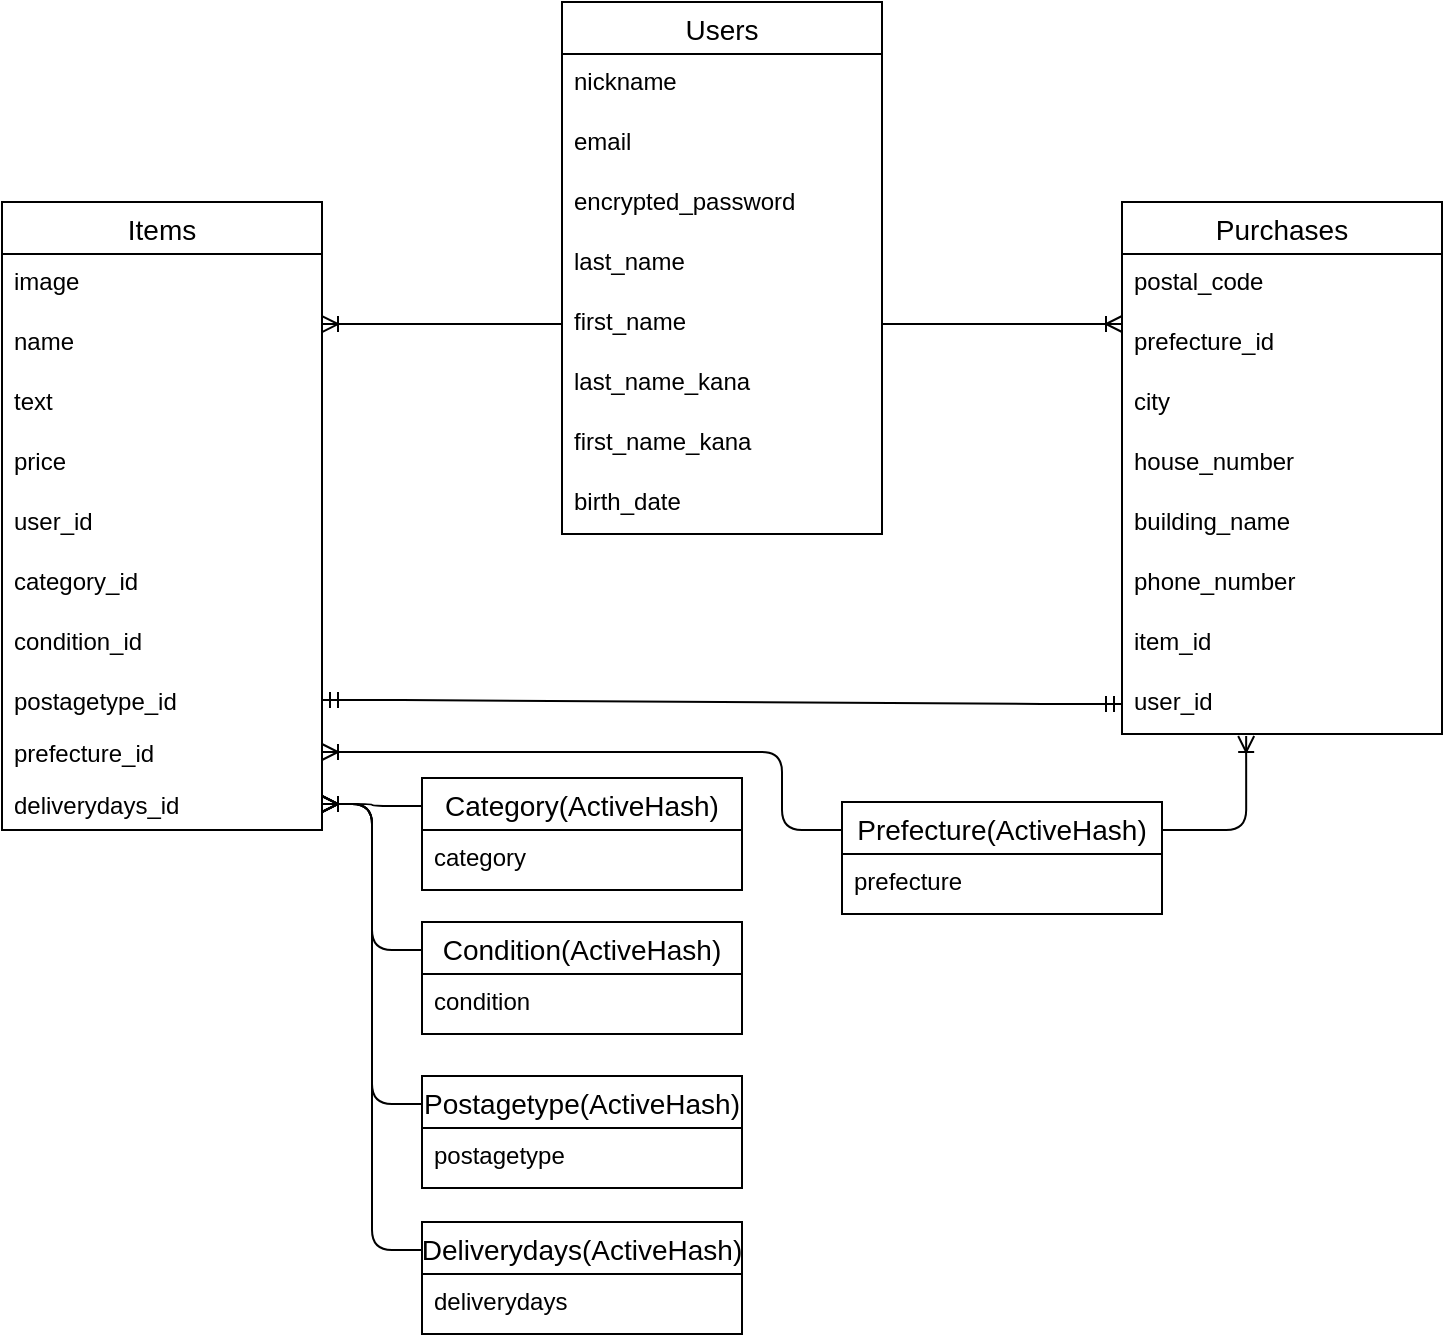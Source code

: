 <mxfile version="13.10.0" type="embed" pages="2">
    <diagram id="h_7Z9tHc75mWo53H3iwl" name="DB(ER)">
        <mxGraphModel dx="967" dy="581" grid="1" gridSize="10" guides="1" tooltips="1" connect="1" arrows="1" fold="1" page="1" pageScale="1" pageWidth="827" pageHeight="1169" math="0" shadow="0">
            <root>
                <mxCell id="0"/>
                <mxCell id="1" parent="0"/>
                <mxCell id="2" value="Users" style="swimlane;fontStyle=0;childLayout=stackLayout;horizontal=1;startSize=26;horizontalStack=0;resizeParent=1;resizeParentMax=0;resizeLast=0;collapsible=1;marginBottom=0;align=center;fontSize=14;" vertex="1" parent="1">
                    <mxGeometry x="360" y="20" width="160" height="266" as="geometry"/>
                </mxCell>
                <mxCell id="3" value="nickname" style="text;strokeColor=none;fillColor=none;spacingLeft=4;spacingRight=4;overflow=hidden;rotatable=0;points=[[0,0.5],[1,0.5]];portConstraint=eastwest;fontSize=12;" vertex="1" parent="2">
                    <mxGeometry y="26" width="160" height="30" as="geometry"/>
                </mxCell>
                <mxCell id="4" value="email" style="text;strokeColor=none;fillColor=none;spacingLeft=4;spacingRight=4;overflow=hidden;rotatable=0;points=[[0,0.5],[1,0.5]];portConstraint=eastwest;fontSize=12;" vertex="1" parent="2">
                    <mxGeometry y="56" width="160" height="30" as="geometry"/>
                </mxCell>
                <mxCell id="5" value="encrypted_password" style="text;strokeColor=none;fillColor=none;spacingLeft=4;spacingRight=4;overflow=hidden;rotatable=0;points=[[0,0.5],[1,0.5]];portConstraint=eastwest;fontSize=12;" vertex="1" parent="2">
                    <mxGeometry y="86" width="160" height="30" as="geometry"/>
                </mxCell>
                <mxCell id="6" value="last_name" style="text;strokeColor=none;fillColor=none;spacingLeft=4;spacingRight=4;overflow=hidden;rotatable=0;points=[[0,0.5],[1,0.5]];portConstraint=eastwest;fontSize=12;" vertex="1" parent="2">
                    <mxGeometry y="116" width="160" height="30" as="geometry"/>
                </mxCell>
                <mxCell id="7" value="first_name" style="text;strokeColor=none;fillColor=none;spacingLeft=4;spacingRight=4;overflow=hidden;rotatable=0;points=[[0,0.5],[1,0.5]];portConstraint=eastwest;fontSize=12;" vertex="1" parent="2">
                    <mxGeometry y="146" width="160" height="30" as="geometry"/>
                </mxCell>
                <mxCell id="8" value="last_name_kana" style="text;strokeColor=none;fillColor=none;spacingLeft=4;spacingRight=4;overflow=hidden;rotatable=0;points=[[0,0.5],[1,0.5]];portConstraint=eastwest;fontSize=12;" vertex="1" parent="2">
                    <mxGeometry y="176" width="160" height="30" as="geometry"/>
                </mxCell>
                <mxCell id="9" value="first_name_kana" style="text;strokeColor=none;fillColor=none;spacingLeft=4;spacingRight=4;overflow=hidden;rotatable=0;points=[[0,0.5],[1,0.5]];portConstraint=eastwest;fontSize=12;" vertex="1" parent="2">
                    <mxGeometry y="206" width="160" height="30" as="geometry"/>
                </mxCell>
                <mxCell id="10" value="birth_date" style="text;strokeColor=none;fillColor=none;spacingLeft=4;spacingRight=4;overflow=hidden;rotatable=0;points=[[0,0.5],[1,0.5]];portConstraint=eastwest;fontSize=12;" vertex="1" parent="2">
                    <mxGeometry y="236" width="160" height="30" as="geometry"/>
                </mxCell>
                <mxCell id="11" value="Items" style="swimlane;fontStyle=0;childLayout=stackLayout;horizontal=1;startSize=26;horizontalStack=0;resizeParent=1;resizeParentMax=0;resizeLast=0;collapsible=1;marginBottom=0;align=center;fontSize=14;" vertex="1" parent="1">
                    <mxGeometry x="80" y="120" width="160" height="314" as="geometry"/>
                </mxCell>
                <mxCell id="12" value="image" style="text;strokeColor=none;fillColor=none;spacingLeft=4;spacingRight=4;overflow=hidden;rotatable=0;points=[[0,0.5],[1,0.5]];portConstraint=eastwest;fontSize=12;" vertex="1" parent="11">
                    <mxGeometry y="26" width="160" height="30" as="geometry"/>
                </mxCell>
                <mxCell id="13" value="name" style="text;strokeColor=none;fillColor=none;spacingLeft=4;spacingRight=4;overflow=hidden;rotatable=0;points=[[0,0.5],[1,0.5]];portConstraint=eastwest;fontSize=12;" vertex="1" parent="11">
                    <mxGeometry y="56" width="160" height="30" as="geometry"/>
                </mxCell>
                <mxCell id="14" value="text" style="text;strokeColor=none;fillColor=none;spacingLeft=4;spacingRight=4;overflow=hidden;rotatable=0;points=[[0,0.5],[1,0.5]];portConstraint=eastwest;fontSize=12;" vertex="1" parent="11">
                    <mxGeometry y="86" width="160" height="30" as="geometry"/>
                </mxCell>
                <mxCell id="15" value="price" style="text;strokeColor=none;fillColor=none;spacingLeft=4;spacingRight=4;overflow=hidden;rotatable=0;points=[[0,0.5],[1,0.5]];portConstraint=eastwest;fontSize=12;" vertex="1" parent="11">
                    <mxGeometry y="116" width="160" height="30" as="geometry"/>
                </mxCell>
                <mxCell id="16" value="user_id" style="text;strokeColor=none;fillColor=none;spacingLeft=4;spacingRight=4;overflow=hidden;rotatable=0;points=[[0,0.5],[1,0.5]];portConstraint=eastwest;fontSize=12;" vertex="1" parent="11">
                    <mxGeometry y="146" width="160" height="30" as="geometry"/>
                </mxCell>
                <mxCell id="17" value="category_id" style="text;strokeColor=none;fillColor=none;spacingLeft=4;spacingRight=4;overflow=hidden;rotatable=0;points=[[0,0.5],[1,0.5]];portConstraint=eastwest;fontSize=12;" vertex="1" parent="11">
                    <mxGeometry y="176" width="160" height="30" as="geometry"/>
                </mxCell>
                <mxCell id="18" value="condition_id" style="text;strokeColor=none;fillColor=none;spacingLeft=4;spacingRight=4;overflow=hidden;rotatable=0;points=[[0,0.5],[1,0.5]];portConstraint=eastwest;fontSize=12;" vertex="1" parent="11">
                    <mxGeometry y="206" width="160" height="30" as="geometry"/>
                </mxCell>
                <mxCell id="19" value="postagetype_id" style="text;strokeColor=none;fillColor=none;align=left;verticalAlign=top;spacingLeft=4;spacingRight=4;overflow=hidden;rotatable=0;points=[[0,0.5],[1,0.5]];portConstraint=eastwest;" vertex="1" parent="11">
                    <mxGeometry y="236" width="160" height="26" as="geometry"/>
                </mxCell>
                <mxCell id="20" value="prefecture_id" style="text;strokeColor=none;fillColor=none;align=left;verticalAlign=top;spacingLeft=4;spacingRight=4;overflow=hidden;rotatable=0;points=[[0,0.5],[1,0.5]];portConstraint=eastwest;" vertex="1" parent="11">
                    <mxGeometry y="262" width="160" height="26" as="geometry"/>
                </mxCell>
                <mxCell id="21" value="deliverydays_id" style="text;strokeColor=none;fillColor=none;align=left;verticalAlign=top;spacingLeft=4;spacingRight=4;overflow=hidden;rotatable=0;points=[[0,0.5],[1,0.5]];portConstraint=eastwest;" vertex="1" parent="11">
                    <mxGeometry y="288" width="160" height="26" as="geometry"/>
                </mxCell>
                <mxCell id="22" value="Purchases" style="swimlane;fontStyle=0;childLayout=stackLayout;horizontal=1;startSize=26;horizontalStack=0;resizeParent=1;resizeParentMax=0;resizeLast=0;collapsible=1;marginBottom=0;align=center;fontSize=14;" vertex="1" parent="1">
                    <mxGeometry x="640" y="120" width="160" height="266" as="geometry"/>
                </mxCell>
                <mxCell id="23" value="postal_code" style="text;strokeColor=none;fillColor=none;spacingLeft=4;spacingRight=4;overflow=hidden;rotatable=0;points=[[0,0.5],[1,0.5]];portConstraint=eastwest;fontSize=12;" vertex="1" parent="22">
                    <mxGeometry y="26" width="160" height="30" as="geometry"/>
                </mxCell>
                <mxCell id="24" value="prefecture_id" style="text;strokeColor=none;fillColor=none;spacingLeft=4;spacingRight=4;overflow=hidden;rotatable=0;points=[[0,0.5],[1,0.5]];portConstraint=eastwest;fontSize=12;" vertex="1" parent="22">
                    <mxGeometry y="56" width="160" height="30" as="geometry"/>
                </mxCell>
                <mxCell id="25" value="city" style="text;strokeColor=none;fillColor=none;spacingLeft=4;spacingRight=4;overflow=hidden;rotatable=0;points=[[0,0.5],[1,0.5]];portConstraint=eastwest;fontSize=12;" vertex="1" parent="22">
                    <mxGeometry y="86" width="160" height="30" as="geometry"/>
                </mxCell>
                <mxCell id="26" value="house_number" style="text;strokeColor=none;fillColor=none;spacingLeft=4;spacingRight=4;overflow=hidden;rotatable=0;points=[[0,0.5],[1,0.5]];portConstraint=eastwest;fontSize=12;" vertex="1" parent="22">
                    <mxGeometry y="116" width="160" height="30" as="geometry"/>
                </mxCell>
                <mxCell id="27" value="building_name" style="text;strokeColor=none;fillColor=none;spacingLeft=4;spacingRight=4;overflow=hidden;rotatable=0;points=[[0,0.5],[1,0.5]];portConstraint=eastwest;fontSize=12;" vertex="1" parent="22">
                    <mxGeometry y="146" width="160" height="30" as="geometry"/>
                </mxCell>
                <mxCell id="28" value="phone_number" style="text;strokeColor=none;fillColor=none;spacingLeft=4;spacingRight=4;overflow=hidden;rotatable=0;points=[[0,0.5],[1,0.5]];portConstraint=eastwest;fontSize=12;" vertex="1" parent="22">
                    <mxGeometry y="176" width="160" height="30" as="geometry"/>
                </mxCell>
                <mxCell id="29" value="item_id" style="text;strokeColor=none;fillColor=none;spacingLeft=4;spacingRight=4;overflow=hidden;rotatable=0;points=[[0,0.5],[1,0.5]];portConstraint=eastwest;fontSize=12;" vertex="1" parent="22">
                    <mxGeometry y="206" width="160" height="30" as="geometry"/>
                </mxCell>
                <mxCell id="30" value="user_id" style="text;strokeColor=none;fillColor=none;spacingLeft=4;spacingRight=4;overflow=hidden;rotatable=0;points=[[0,0.5],[1,0.5]];portConstraint=eastwest;fontSize=12;" vertex="1" parent="22">
                    <mxGeometry y="236" width="160" height="30" as="geometry"/>
                </mxCell>
                <mxCell id="31" value="Category(ActiveHash)" style="swimlane;fontStyle=0;childLayout=stackLayout;horizontal=1;startSize=26;horizontalStack=0;resizeParent=1;resizeParentMax=0;resizeLast=0;collapsible=1;marginBottom=0;align=center;fontSize=14;" vertex="1" parent="1">
                    <mxGeometry x="290" y="408" width="160" height="56" as="geometry"/>
                </mxCell>
                <mxCell id="32" value="category" style="text;strokeColor=none;fillColor=none;spacingLeft=4;spacingRight=4;overflow=hidden;rotatable=0;points=[[0,0.5],[1,0.5]];portConstraint=eastwest;fontSize=12;" vertex="1" parent="31">
                    <mxGeometry y="26" width="160" height="30" as="geometry"/>
                </mxCell>
                <mxCell id="44" value="Condition(ActiveHash)" style="swimlane;fontStyle=0;childLayout=stackLayout;horizontal=1;startSize=26;horizontalStack=0;resizeParent=1;resizeParentMax=0;resizeLast=0;collapsible=1;marginBottom=0;align=center;fontSize=14;" vertex="1" parent="1">
                    <mxGeometry x="290" y="480" width="160" height="56" as="geometry"/>
                </mxCell>
                <mxCell id="45" value="condition" style="text;strokeColor=none;fillColor=none;spacingLeft=4;spacingRight=4;overflow=hidden;rotatable=0;points=[[0,0.5],[1,0.5]];portConstraint=eastwest;fontSize=12;" vertex="1" parent="44">
                    <mxGeometry y="26" width="160" height="30" as="geometry"/>
                </mxCell>
                <mxCell id="46" value="Postagetype(ActiveHash)" style="swimlane;fontStyle=0;childLayout=stackLayout;horizontal=1;startSize=26;horizontalStack=0;resizeParent=1;resizeParentMax=0;resizeLast=0;collapsible=1;marginBottom=0;align=center;fontSize=14;" vertex="1" parent="1">
                    <mxGeometry x="290" y="557" width="160" height="56" as="geometry"/>
                </mxCell>
                <mxCell id="47" value="postagetype" style="text;strokeColor=none;fillColor=none;spacingLeft=4;spacingRight=4;overflow=hidden;rotatable=0;points=[[0,0.5],[1,0.5]];portConstraint=eastwest;fontSize=12;" vertex="1" parent="46">
                    <mxGeometry y="26" width="160" height="30" as="geometry"/>
                </mxCell>
                <mxCell id="50" value="Deliverydays(ActiveHash)" style="swimlane;fontStyle=0;childLayout=stackLayout;horizontal=1;startSize=26;horizontalStack=0;resizeParent=1;resizeParentMax=0;resizeLast=0;collapsible=1;marginBottom=0;align=center;fontSize=14;" vertex="1" parent="1">
                    <mxGeometry x="290" y="630" width="160" height="56" as="geometry"/>
                </mxCell>
                <mxCell id="51" value="deliverydays" style="text;strokeColor=none;fillColor=none;spacingLeft=4;spacingRight=4;overflow=hidden;rotatable=0;points=[[0,0.5],[1,0.5]];portConstraint=eastwest;fontSize=12;" vertex="1" parent="50">
                    <mxGeometry y="26" width="160" height="30" as="geometry"/>
                </mxCell>
                <mxCell id="52" value="Prefecture(ActiveHash)" style="swimlane;fontStyle=0;childLayout=stackLayout;horizontal=1;startSize=26;horizontalStack=0;resizeParent=1;resizeParentMax=0;resizeLast=0;collapsible=1;marginBottom=0;align=center;fontSize=14;" vertex="1" parent="1">
                    <mxGeometry x="500" y="420" width="160" height="56" as="geometry"/>
                </mxCell>
                <mxCell id="53" value="prefecture" style="text;strokeColor=none;fillColor=none;spacingLeft=4;spacingRight=4;overflow=hidden;rotatable=0;points=[[0,0.5],[1,0.5]];portConstraint=eastwest;fontSize=12;" vertex="1" parent="52">
                    <mxGeometry y="26" width="160" height="30" as="geometry"/>
                </mxCell>
                <mxCell id="54" value="" style="edgeStyle=entityRelationEdgeStyle;fontSize=12;html=1;endArrow=ERoneToMany;exitX=0;exitY=0.5;exitDx=0;exitDy=0;entryX=1;entryY=0.167;entryDx=0;entryDy=0;entryPerimeter=0;" edge="1" parent="1" source="7" target="13">
                    <mxGeometry width="100" height="100" relative="1" as="geometry">
                        <mxPoint x="390" y="290" as="sourcePoint"/>
                        <mxPoint x="490" y="190" as="targetPoint"/>
                    </mxGeometry>
                </mxCell>
                <mxCell id="55" value="" style="edgeStyle=entityRelationEdgeStyle;fontSize=12;html=1;endArrow=ERmandOne;startArrow=ERmandOne;exitX=1;exitY=0.5;exitDx=0;exitDy=0;entryX=0;entryY=0.5;entryDx=0;entryDy=0;" edge="1" parent="1" source="19" target="30">
                    <mxGeometry width="100" height="100" relative="1" as="geometry">
                        <mxPoint x="250" y="360" as="sourcePoint"/>
                        <mxPoint x="630" y="359" as="targetPoint"/>
                    </mxGeometry>
                </mxCell>
                <mxCell id="56" value="" style="edgeStyle=entityRelationEdgeStyle;fontSize=12;html=1;endArrow=ERoneToMany;exitX=1;exitY=0.5;exitDx=0;exitDy=0;" edge="1" parent="1" source="7">
                    <mxGeometry width="100" height="100" relative="1" as="geometry">
                        <mxPoint x="550" y="270.5" as="sourcePoint"/>
                        <mxPoint x="640" y="181" as="targetPoint"/>
                    </mxGeometry>
                </mxCell>
                <mxCell id="qXcGWOzVp_DKeDeORS-9-73" value="" style="edgeStyle=orthogonalEdgeStyle;fontSize=12;html=1;endArrow=ERoneToMany;entryX=1;entryY=0.5;entryDx=0;entryDy=0;exitX=0;exitY=0.25;exitDx=0;exitDy=0;" edge="1" parent="1" source="31" target="21">
                    <mxGeometry width="100" height="100" relative="1" as="geometry">
                        <mxPoint x="180" y="610" as="sourcePoint"/>
                        <mxPoint x="280" y="510" as="targetPoint"/>
                    </mxGeometry>
                </mxCell>
                <mxCell id="qXcGWOzVp_DKeDeORS-9-74" value="" style="edgeStyle=orthogonalEdgeStyle;fontSize=12;html=1;endArrow=ERoneToMany;entryX=1;entryY=0.5;entryDx=0;entryDy=0;exitX=0;exitY=0.25;exitDx=0;exitDy=0;" edge="1" parent="1" source="44" target="21">
                    <mxGeometry width="100" height="100" relative="1" as="geometry">
                        <mxPoint x="300.96" y="439" as="sourcePoint"/>
                        <mxPoint x="250" y="431" as="targetPoint"/>
                    </mxGeometry>
                </mxCell>
                <mxCell id="qXcGWOzVp_DKeDeORS-9-75" value="" style="edgeStyle=orthogonalEdgeStyle;fontSize=12;html=1;endArrow=ERoneToMany;exitX=0;exitY=0.25;exitDx=0;exitDy=0;entryX=1;entryY=0.5;entryDx=0;entryDy=0;" edge="1" parent="1" source="46" target="21">
                    <mxGeometry width="100" height="100" relative="1" as="geometry">
                        <mxPoint x="300" y="504" as="sourcePoint"/>
                        <mxPoint x="250" y="431" as="targetPoint"/>
                    </mxGeometry>
                </mxCell>
                <mxCell id="qXcGWOzVp_DKeDeORS-9-76" value="" style="edgeStyle=orthogonalEdgeStyle;fontSize=12;html=1;endArrow=ERoneToMany;entryX=1;entryY=0.5;entryDx=0;entryDy=0;exitX=0;exitY=0.25;exitDx=0;exitDy=0;" edge="1" parent="1" source="50" target="21">
                    <mxGeometry width="100" height="100" relative="1" as="geometry">
                        <mxPoint x="310" y="514" as="sourcePoint"/>
                        <mxPoint x="260" y="441" as="targetPoint"/>
                    </mxGeometry>
                </mxCell>
                <mxCell id="qXcGWOzVp_DKeDeORS-9-77" value="" style="edgeStyle=orthogonalEdgeStyle;fontSize=12;html=1;endArrow=ERoneToMany;entryX=1;entryY=0.5;entryDx=0;entryDy=0;exitX=0;exitY=0.25;exitDx=0;exitDy=0;" edge="1" parent="1" source="52" target="20">
                    <mxGeometry width="100" height="100" relative="1" as="geometry">
                        <mxPoint x="660" y="573" as="sourcePoint"/>
                        <mxPoint x="610" y="500" as="targetPoint"/>
                        <Array as="points">
                            <mxPoint x="470" y="434"/>
                            <mxPoint x="470" y="395"/>
                        </Array>
                    </mxGeometry>
                </mxCell>
                <mxCell id="qXcGWOzVp_DKeDeORS-9-78" value="" style="edgeStyle=orthogonalEdgeStyle;fontSize=12;html=1;endArrow=ERoneToMany;exitX=1;exitY=0.25;exitDx=0;exitDy=0;entryX=0.388;entryY=1.033;entryDx=0;entryDy=0;entryPerimeter=0;" edge="1" parent="1" source="52" target="30">
                    <mxGeometry width="100" height="100" relative="1" as="geometry">
                        <mxPoint x="850" y="527.5" as="sourcePoint"/>
                        <mxPoint x="730" y="390" as="targetPoint"/>
                        <Array as="points">
                            <mxPoint x="702" y="434"/>
                        </Array>
                    </mxGeometry>
                </mxCell>
            </root>
        </mxGraphModel>
    </diagram>
    <diagram id="JMoagVK2gwD8eCH36i3x" name="Page-2">
        <mxGraphModel dx="967" dy="581" grid="1" gridSize="10" guides="1" tooltips="1" connect="1" arrows="1" fold="1" page="1" pageScale="1" pageWidth="827" pageHeight="1169" math="0" shadow="0">
            <root>
                <mxCell id="WxFrqRuBf6cVqXZFBsWf-0"/>
                <mxCell id="WxFrqRuBf6cVqXZFBsWf-1" parent="WxFrqRuBf6cVqXZFBsWf-0"/>
                <mxCell id="5WW3Bv2w-GckteeR-rtG-0" value="ユーザ管理機能" style="text;html=1;strokeColor=none;fillColor=none;align=center;verticalAlign=middle;whiteSpace=wrap;rounded=0;" vertex="1" parent="WxFrqRuBf6cVqXZFBsWf-1">
                    <mxGeometry x="40" y="20" width="110" height="20" as="geometry"/>
                </mxCell>
                <mxCell id="5WW3Bv2w-GckteeR-rtG-1" value="" style="shape=table;html=1;whiteSpace=wrap;startSize=0;container=1;collapsible=0;childLayout=tableLayout;" vertex="1" parent="WxFrqRuBf6cVqXZFBsWf-1">
                    <mxGeometry x="40" y="40" width="480" height="360" as="geometry"/>
                </mxCell>
                <mxCell id="5WW3Bv2w-GckteeR-rtG-2" value="" style="shape=partialRectangle;html=1;whiteSpace=wrap;collapsible=0;dropTarget=0;pointerEvents=0;fillColor=black;top=0;left=0;bottom=0;right=0;points=[[0,0.5],[1,0.5]];portConstraint=eastwest;" vertex="1" parent="5WW3Bv2w-GckteeR-rtG-1">
                    <mxGeometry width="480" height="40" as="geometry"/>
                </mxCell>
                <mxCell id="5WW3Bv2w-GckteeR-rtG-3" value="属性" style="shape=partialRectangle;html=1;whiteSpace=wrap;connectable=0;overflow=hidden;fillColor=none;top=0;left=0;bottom=0;right=0;" vertex="1" parent="5WW3Bv2w-GckteeR-rtG-2">
                    <mxGeometry width="160" height="40" as="geometry"/>
                </mxCell>
                <mxCell id="5WW3Bv2w-GckteeR-rtG-4" value="テーブル定義" style="shape=partialRectangle;html=1;whiteSpace=wrap;connectable=0;overflow=hidden;fillColor=none;top=0;left=0;bottom=0;right=0;" vertex="1" parent="5WW3Bv2w-GckteeR-rtG-2">
                    <mxGeometry x="160" width="160" height="40" as="geometry"/>
                </mxCell>
                <mxCell id="5WW3Bv2w-GckteeR-rtG-5" value="条件" style="shape=partialRectangle;html=1;whiteSpace=wrap;connectable=0;overflow=hidden;fillColor=none;top=0;left=0;bottom=0;right=0;" vertex="1" parent="5WW3Bv2w-GckteeR-rtG-2">
                    <mxGeometry x="320" width="160" height="40" as="geometry"/>
                </mxCell>
                <mxCell id="5WW3Bv2w-GckteeR-rtG-6" value="" style="shape=partialRectangle;html=1;whiteSpace=wrap;collapsible=0;dropTarget=0;pointerEvents=0;fillColor=none;top=0;left=0;bottom=0;right=0;points=[[0,0.5],[1,0.5]];portConstraint=eastwest;" vertex="1" parent="5WW3Bv2w-GckteeR-rtG-1">
                    <mxGeometry y="40" width="480" height="40" as="geometry"/>
                </mxCell>
                <mxCell id="5WW3Bv2w-GckteeR-rtG-7" value="ニックネーム" style="shape=partialRectangle;html=1;whiteSpace=wrap;connectable=0;overflow=hidden;fillColor=none;top=0;left=0;bottom=0;right=0;" vertex="1" parent="5WW3Bv2w-GckteeR-rtG-6">
                    <mxGeometry width="160" height="40" as="geometry"/>
                </mxCell>
                <mxCell id="5WW3Bv2w-GckteeR-rtG-8" value="string型、nickname" style="shape=partialRectangle;html=1;whiteSpace=wrap;connectable=0;overflow=hidden;fillColor=none;top=0;left=0;bottom=0;right=0;" vertex="1" parent="5WW3Bv2w-GckteeR-rtG-6">
                    <mxGeometry x="160" width="160" height="40" as="geometry"/>
                </mxCell>
                <mxCell id="5WW3Bv2w-GckteeR-rtG-9" value="必須" style="shape=partialRectangle;html=1;whiteSpace=wrap;connectable=0;overflow=hidden;fillColor=none;top=0;left=0;bottom=0;right=0;" vertex="1" parent="5WW3Bv2w-GckteeR-rtG-6">
                    <mxGeometry x="320" width="160" height="40" as="geometry"/>
                </mxCell>
                <mxCell id="5WW3Bv2w-GckteeR-rtG-10" value="" style="shape=partialRectangle;html=1;whiteSpace=wrap;collapsible=0;dropTarget=0;pointerEvents=0;fillColor=none;top=0;left=0;bottom=0;right=0;points=[[0,0.5],[1,0.5]];portConstraint=eastwest;" vertex="1" parent="5WW3Bv2w-GckteeR-rtG-1">
                    <mxGeometry y="80" width="480" height="40" as="geometry"/>
                </mxCell>
                <mxCell id="5WW3Bv2w-GckteeR-rtG-11" value="メールアドレス" style="shape=partialRectangle;html=1;whiteSpace=wrap;connectable=0;overflow=hidden;fillColor=none;top=0;left=0;bottom=0;right=0;" vertex="1" parent="5WW3Bv2w-GckteeR-rtG-10">
                    <mxGeometry width="160" height="40" as="geometry"/>
                </mxCell>
                <mxCell id="5WW3Bv2w-GckteeR-rtG-12" value="string型、email" style="shape=partialRectangle;html=1;whiteSpace=wrap;connectable=0;overflow=hidden;fillColor=none;top=0;left=0;bottom=0;right=0;" vertex="1" parent="5WW3Bv2w-GckteeR-rtG-10">
                    <mxGeometry x="160" width="160" height="40" as="geometry"/>
                </mxCell>
                <mxCell id="5WW3Bv2w-GckteeR-rtG-13" value="必須／一意性／＠含む" style="shape=partialRectangle;html=1;whiteSpace=wrap;connectable=0;overflow=hidden;fillColor=none;top=0;left=0;bottom=0;right=0;" vertex="1" parent="5WW3Bv2w-GckteeR-rtG-10">
                    <mxGeometry x="320" width="160" height="40" as="geometry"/>
                </mxCell>
                <mxCell id="5WW3Bv2w-GckteeR-rtG-14" value="" style="shape=partialRectangle;html=1;whiteSpace=wrap;collapsible=0;dropTarget=0;pointerEvents=0;fillColor=none;top=0;left=0;bottom=0;right=0;points=[[0,0.5],[1,0.5]];portConstraint=eastwest;" vertex="1" parent="5WW3Bv2w-GckteeR-rtG-1">
                    <mxGeometry y="120" width="480" height="40" as="geometry"/>
                </mxCell>
                <mxCell id="5WW3Bv2w-GckteeR-rtG-15" value="パスワード" style="shape=partialRectangle;html=1;whiteSpace=wrap;connectable=0;overflow=hidden;fillColor=none;top=0;left=0;bottom=0;right=0;" vertex="1" parent="5WW3Bv2w-GckteeR-rtG-14">
                    <mxGeometry width="160" height="40" as="geometry"/>
                </mxCell>
                <mxCell id="5WW3Bv2w-GckteeR-rtG-16" value="string型、password" style="shape=partialRectangle;html=1;whiteSpace=wrap;connectable=0;overflow=hidden;fillColor=none;top=0;left=0;bottom=0;right=0;" vertex="1" parent="5WW3Bv2w-GckteeR-rtG-14">
                    <mxGeometry x="160" width="160" height="40" as="geometry"/>
                </mxCell>
                <mxCell id="5WW3Bv2w-GckteeR-rtG-17" value="必須、6文字以上、半角英数字混合" style="shape=partialRectangle;html=1;whiteSpace=wrap;connectable=0;overflow=hidden;fillColor=none;top=0;left=0;bottom=0;right=0;" vertex="1" parent="5WW3Bv2w-GckteeR-rtG-14">
                    <mxGeometry x="320" width="160" height="40" as="geometry"/>
                </mxCell>
                <mxCell id="5WW3Bv2w-GckteeR-rtG-18" value="" style="shape=partialRectangle;html=1;whiteSpace=wrap;collapsible=0;dropTarget=0;pointerEvents=0;fillColor=none;top=0;left=0;bottom=0;right=0;points=[[0,0.5],[1,0.5]];portConstraint=eastwest;" vertex="1" parent="5WW3Bv2w-GckteeR-rtG-1">
                    <mxGeometry y="160" width="480" height="40" as="geometry"/>
                </mxCell>
                <mxCell id="5WW3Bv2w-GckteeR-rtG-19" value="名前（姓）" style="shape=partialRectangle;html=1;whiteSpace=wrap;connectable=0;overflow=hidden;fillColor=none;top=0;left=0;bottom=0;right=0;" vertex="1" parent="5WW3Bv2w-GckteeR-rtG-18">
                    <mxGeometry width="160" height="40" as="geometry"/>
                </mxCell>
                <mxCell id="5WW3Bv2w-GckteeR-rtG-20" value="string型、last_name" style="shape=partialRectangle;html=1;whiteSpace=wrap;connectable=0;overflow=hidden;fillColor=none;top=0;left=0;bottom=0;right=0;" vertex="1" parent="5WW3Bv2w-GckteeR-rtG-18">
                    <mxGeometry x="160" width="160" height="40" as="geometry"/>
                </mxCell>
                <mxCell id="5WW3Bv2w-GckteeR-rtG-21" value="必須／全角（漢字・ひらがな・カタカナ）" style="shape=partialRectangle;html=1;whiteSpace=wrap;connectable=0;overflow=hidden;fillColor=none;top=0;left=0;bottom=0;right=0;" vertex="1" parent="5WW3Bv2w-GckteeR-rtG-18">
                    <mxGeometry x="320" width="160" height="40" as="geometry"/>
                </mxCell>
                <mxCell id="5WW3Bv2w-GckteeR-rtG-22" value="" style="shape=partialRectangle;html=1;whiteSpace=wrap;collapsible=0;dropTarget=0;pointerEvents=0;fillColor=none;top=0;left=0;bottom=0;right=0;points=[[0,0.5],[1,0.5]];portConstraint=eastwest;" vertex="1" parent="5WW3Bv2w-GckteeR-rtG-1">
                    <mxGeometry y="200" width="480" height="40" as="geometry"/>
                </mxCell>
                <mxCell id="5WW3Bv2w-GckteeR-rtG-23" value="名前（名）" style="shape=partialRectangle;html=1;whiteSpace=wrap;connectable=0;overflow=hidden;fillColor=none;top=0;left=0;bottom=0;right=0;" vertex="1" parent="5WW3Bv2w-GckteeR-rtG-22">
                    <mxGeometry width="160" height="40" as="geometry"/>
                </mxCell>
                <mxCell id="5WW3Bv2w-GckteeR-rtG-24" value="string型、first_name" style="shape=partialRectangle;html=1;whiteSpace=wrap;connectable=0;overflow=hidden;fillColor=none;top=0;left=0;bottom=0;right=0;" vertex="1" parent="5WW3Bv2w-GckteeR-rtG-22">
                    <mxGeometry x="160" width="160" height="40" as="geometry"/>
                </mxCell>
                <mxCell id="5WW3Bv2w-GckteeR-rtG-25" value="必須／全角（漢字・ひらがな・カタカナ）" style="shape=partialRectangle;html=1;whiteSpace=wrap;connectable=0;overflow=hidden;fillColor=none;top=0;left=0;bottom=0;right=0;" vertex="1" parent="5WW3Bv2w-GckteeR-rtG-22">
                    <mxGeometry x="320" width="160" height="40" as="geometry"/>
                </mxCell>
                <mxCell id="5WW3Bv2w-GckteeR-rtG-26" value="" style="shape=partialRectangle;html=1;whiteSpace=wrap;collapsible=0;dropTarget=0;pointerEvents=0;fillColor=none;top=0;left=0;bottom=0;right=0;points=[[0,0.5],[1,0.5]];portConstraint=eastwest;" vertex="1" parent="5WW3Bv2w-GckteeR-rtG-1">
                    <mxGeometry y="240" width="480" height="40" as="geometry"/>
                </mxCell>
                <mxCell id="5WW3Bv2w-GckteeR-rtG-27" value="名前（姓／カナ）" style="shape=partialRectangle;html=1;whiteSpace=wrap;connectable=0;overflow=hidden;fillColor=none;top=0;left=0;bottom=0;right=0;" vertex="1" parent="5WW3Bv2w-GckteeR-rtG-26">
                    <mxGeometry width="160" height="40" as="geometry"/>
                </mxCell>
                <mxCell id="5WW3Bv2w-GckteeR-rtG-28" value="string型、last_name_kana" style="shape=partialRectangle;html=1;whiteSpace=wrap;connectable=0;overflow=hidden;fillColor=none;top=0;left=0;bottom=0;right=0;" vertex="1" parent="5WW3Bv2w-GckteeR-rtG-26">
                    <mxGeometry x="160" width="160" height="40" as="geometry"/>
                </mxCell>
                <mxCell id="5WW3Bv2w-GckteeR-rtG-29" value="必須／全角（カタカナ）" style="shape=partialRectangle;html=1;whiteSpace=wrap;connectable=0;overflow=hidden;fillColor=none;top=0;left=0;bottom=0;right=0;" vertex="1" parent="5WW3Bv2w-GckteeR-rtG-26">
                    <mxGeometry x="320" width="160" height="40" as="geometry"/>
                </mxCell>
                <mxCell id="5WW3Bv2w-GckteeR-rtG-30" value="" style="shape=partialRectangle;html=1;whiteSpace=wrap;collapsible=0;dropTarget=0;pointerEvents=0;fillColor=none;top=0;left=0;bottom=0;right=0;points=[[0,0.5],[1,0.5]];portConstraint=eastwest;" vertex="1" parent="5WW3Bv2w-GckteeR-rtG-1">
                    <mxGeometry y="280" width="480" height="40" as="geometry"/>
                </mxCell>
                <mxCell id="5WW3Bv2w-GckteeR-rtG-31" value="名前（名／カナ）" style="shape=partialRectangle;html=1;whiteSpace=wrap;connectable=0;overflow=hidden;fillColor=none;top=0;left=0;bottom=0;right=0;" vertex="1" parent="5WW3Bv2w-GckteeR-rtG-30">
                    <mxGeometry width="160" height="40" as="geometry"/>
                </mxCell>
                <mxCell id="5WW3Bv2w-GckteeR-rtG-32" value="string型、first_name_kana" style="shape=partialRectangle;html=1;whiteSpace=wrap;connectable=0;overflow=hidden;fillColor=none;top=0;left=0;bottom=0;right=0;" vertex="1" parent="5WW3Bv2w-GckteeR-rtG-30">
                    <mxGeometry x="160" width="160" height="40" as="geometry"/>
                </mxCell>
                <mxCell id="5WW3Bv2w-GckteeR-rtG-33" value="必須／全角（カタカナ）" style="shape=partialRectangle;html=1;whiteSpace=wrap;connectable=0;overflow=hidden;fillColor=none;top=0;left=0;bottom=0;right=0;" vertex="1" parent="5WW3Bv2w-GckteeR-rtG-30">
                    <mxGeometry x="320" width="160" height="40" as="geometry"/>
                </mxCell>
                <mxCell id="5WW3Bv2w-GckteeR-rtG-34" value="" style="shape=partialRectangle;html=1;whiteSpace=wrap;collapsible=0;dropTarget=0;pointerEvents=0;fillColor=none;top=0;left=0;bottom=0;right=0;points=[[0,0.5],[1,0.5]];portConstraint=eastwest;" vertex="1" parent="5WW3Bv2w-GckteeR-rtG-1">
                    <mxGeometry y="320" width="480" height="40" as="geometry"/>
                </mxCell>
                <mxCell id="5WW3Bv2w-GckteeR-rtG-35" value="生年月日" style="shape=partialRectangle;html=1;whiteSpace=wrap;connectable=0;overflow=hidden;fillColor=none;top=0;left=0;bottom=0;right=0;" vertex="1" parent="5WW3Bv2w-GckteeR-rtG-34">
                    <mxGeometry width="160" height="40" as="geometry"/>
                </mxCell>
                <mxCell id="5WW3Bv2w-GckteeR-rtG-36" value="data型、birth_date" style="shape=partialRectangle;html=1;whiteSpace=wrap;connectable=0;overflow=hidden;fillColor=none;top=0;left=0;bottom=0;right=0;" vertex="1" parent="5WW3Bv2w-GckteeR-rtG-34">
                    <mxGeometry x="160" width="160" height="40" as="geometry"/>
                </mxCell>
                <mxCell id="5WW3Bv2w-GckteeR-rtG-37" value="必須" style="shape=partialRectangle;html=1;whiteSpace=wrap;connectable=0;overflow=hidden;fillColor=none;top=0;left=0;bottom=0;right=0;" vertex="1" parent="5WW3Bv2w-GckteeR-rtG-34">
                    <mxGeometry x="320" width="160" height="40" as="geometry"/>
                </mxCell>
                <mxCell id="5WW3Bv2w-GckteeR-rtG-38" value="商品出品機能" style="text;html=1;strokeColor=none;fillColor=none;align=center;verticalAlign=middle;whiteSpace=wrap;rounded=0;" vertex="1" parent="WxFrqRuBf6cVqXZFBsWf-1">
                    <mxGeometry x="40" y="420" width="110" height="20" as="geometry"/>
                </mxCell>
                <mxCell id="5WW3Bv2w-GckteeR-rtG-39" value="" style="shape=table;html=1;whiteSpace=wrap;startSize=0;container=1;collapsible=0;childLayout=tableLayout;" vertex="1" parent="WxFrqRuBf6cVqXZFBsWf-1">
                    <mxGeometry x="40" y="440" width="480" height="400" as="geometry"/>
                </mxCell>
                <mxCell id="5WW3Bv2w-GckteeR-rtG-40" value="" style="shape=partialRectangle;html=1;whiteSpace=wrap;collapsible=0;dropTarget=0;pointerEvents=0;fillColor=black;top=0;left=0;bottom=0;right=0;points=[[0,0.5],[1,0.5]];portConstraint=eastwest;" vertex="1" parent="5WW3Bv2w-GckteeR-rtG-39">
                    <mxGeometry width="480" height="40" as="geometry"/>
                </mxCell>
                <mxCell id="5WW3Bv2w-GckteeR-rtG-41" value="属性" style="shape=partialRectangle;html=1;whiteSpace=wrap;connectable=0;overflow=hidden;fillColor=none;top=0;left=0;bottom=0;right=0;" vertex="1" parent="5WW3Bv2w-GckteeR-rtG-40">
                    <mxGeometry width="160" height="40" as="geometry"/>
                </mxCell>
                <mxCell id="5WW3Bv2w-GckteeR-rtG-42" value="テーブル定義" style="shape=partialRectangle;html=1;whiteSpace=wrap;connectable=0;overflow=hidden;fillColor=none;top=0;left=0;bottom=0;right=0;" vertex="1" parent="5WW3Bv2w-GckteeR-rtG-40">
                    <mxGeometry x="160" width="160" height="40" as="geometry"/>
                </mxCell>
                <mxCell id="5WW3Bv2w-GckteeR-rtG-43" value="条件" style="shape=partialRectangle;html=1;whiteSpace=wrap;connectable=0;overflow=hidden;fillColor=none;top=0;left=0;bottom=0;right=0;" vertex="1" parent="5WW3Bv2w-GckteeR-rtG-40">
                    <mxGeometry x="320" width="160" height="40" as="geometry"/>
                </mxCell>
                <mxCell id="5WW3Bv2w-GckteeR-rtG-44" value="" style="shape=partialRectangle;html=1;whiteSpace=wrap;collapsible=0;dropTarget=0;pointerEvents=0;fillColor=none;top=0;left=0;bottom=0;right=0;points=[[0,0.5],[1,0.5]];portConstraint=eastwest;" vertex="1" parent="5WW3Bv2w-GckteeR-rtG-39">
                    <mxGeometry y="40" width="480" height="40" as="geometry"/>
                </mxCell>
                <mxCell id="5WW3Bv2w-GckteeR-rtG-45" value="画像" style="shape=partialRectangle;html=1;whiteSpace=wrap;connectable=0;overflow=hidden;fillColor=none;top=0;left=0;bottom=0;right=0;" vertex="1" parent="5WW3Bv2w-GckteeR-rtG-44">
                    <mxGeometry width="160" height="40" as="geometry"/>
                </mxCell>
                <mxCell id="5WW3Bv2w-GckteeR-rtG-46" value="ー" style="shape=partialRectangle;html=1;whiteSpace=wrap;connectable=0;overflow=hidden;fillColor=none;top=0;left=0;bottom=0;right=0;" vertex="1" parent="5WW3Bv2w-GckteeR-rtG-44">
                    <mxGeometry x="160" width="160" height="40" as="geometry"/>
                </mxCell>
                <mxCell id="5WW3Bv2w-GckteeR-rtG-47" value="必須" style="shape=partialRectangle;html=1;whiteSpace=wrap;connectable=0;overflow=hidden;fillColor=none;top=0;left=0;bottom=0;right=0;" vertex="1" parent="5WW3Bv2w-GckteeR-rtG-44">
                    <mxGeometry x="320" width="160" height="40" as="geometry"/>
                </mxCell>
                <mxCell id="5WW3Bv2w-GckteeR-rtG-48" value="" style="shape=partialRectangle;html=1;whiteSpace=wrap;collapsible=0;dropTarget=0;pointerEvents=0;fillColor=none;top=0;left=0;bottom=0;right=0;points=[[0,0.5],[1,0.5]];portConstraint=eastwest;" vertex="1" parent="5WW3Bv2w-GckteeR-rtG-39">
                    <mxGeometry y="80" width="480" height="40" as="geometry"/>
                </mxCell>
                <mxCell id="5WW3Bv2w-GckteeR-rtG-49" value="商品名" style="shape=partialRectangle;html=1;whiteSpace=wrap;connectable=0;overflow=hidden;fillColor=none;top=0;left=0;bottom=0;right=0;" vertex="1" parent="5WW3Bv2w-GckteeR-rtG-48">
                    <mxGeometry width="160" height="40" as="geometry"/>
                </mxCell>
                <mxCell id="5WW3Bv2w-GckteeR-rtG-50" value="strings型、name" style="shape=partialRectangle;html=1;whiteSpace=wrap;connectable=0;overflow=hidden;fillColor=none;top=0;left=0;bottom=0;right=0;" vertex="1" parent="5WW3Bv2w-GckteeR-rtG-48">
                    <mxGeometry x="160" width="160" height="40" as="geometry"/>
                </mxCell>
                <mxCell id="5WW3Bv2w-GckteeR-rtG-51" value="必須" style="shape=partialRectangle;html=1;whiteSpace=wrap;connectable=0;overflow=hidden;fillColor=none;top=0;left=0;bottom=0;right=0;" vertex="1" parent="5WW3Bv2w-GckteeR-rtG-48">
                    <mxGeometry x="320" width="160" height="40" as="geometry"/>
                </mxCell>
                <mxCell id="5WW3Bv2w-GckteeR-rtG-52" value="" style="shape=partialRectangle;html=1;whiteSpace=wrap;collapsible=0;dropTarget=0;pointerEvents=0;fillColor=none;top=0;left=0;bottom=0;right=0;points=[[0,0.5],[1,0.5]];portConstraint=eastwest;" vertex="1" parent="5WW3Bv2w-GckteeR-rtG-39">
                    <mxGeometry y="120" width="480" height="40" as="geometry"/>
                </mxCell>
                <mxCell id="5WW3Bv2w-GckteeR-rtG-53" value="商品の説明" style="shape=partialRectangle;html=1;whiteSpace=wrap;connectable=0;overflow=hidden;fillColor=none;top=0;left=0;bottom=0;right=0;" vertex="1" parent="5WW3Bv2w-GckteeR-rtG-52">
                    <mxGeometry width="160" height="40" as="geometry"/>
                </mxCell>
                <mxCell id="5WW3Bv2w-GckteeR-rtG-54" value="text型、text" style="shape=partialRectangle;html=1;whiteSpace=wrap;connectable=0;overflow=hidden;fillColor=none;top=0;left=0;bottom=0;right=0;" vertex="1" parent="5WW3Bv2w-GckteeR-rtG-52">
                    <mxGeometry x="160" width="160" height="40" as="geometry"/>
                </mxCell>
                <mxCell id="5WW3Bv2w-GckteeR-rtG-55" value="必須" style="shape=partialRectangle;html=1;whiteSpace=wrap;connectable=0;overflow=hidden;fillColor=none;top=0;left=0;bottom=0;right=0;" vertex="1" parent="5WW3Bv2w-GckteeR-rtG-52">
                    <mxGeometry x="320" width="160" height="40" as="geometry"/>
                </mxCell>
                <mxCell id="5WW3Bv2w-GckteeR-rtG-56" value="" style="shape=partialRectangle;html=1;whiteSpace=wrap;collapsible=0;dropTarget=0;pointerEvents=0;fillColor=none;top=0;left=0;bottom=0;right=0;points=[[0,0.5],[1,0.5]];portConstraint=eastwest;" vertex="1" parent="5WW3Bv2w-GckteeR-rtG-39">
                    <mxGeometry y="160" width="480" height="40" as="geometry"/>
                </mxCell>
                <mxCell id="5WW3Bv2w-GckteeR-rtG-57" value="カテゴリー" style="shape=partialRectangle;html=1;whiteSpace=wrap;connectable=0;overflow=hidden;fillColor=none;top=0;left=0;bottom=0;right=0;" vertex="1" parent="5WW3Bv2w-GckteeR-rtG-56">
                    <mxGeometry width="160" height="40" as="geometry"/>
                </mxCell>
                <mxCell id="5WW3Bv2w-GckteeR-rtG-58" value="integer型、category_id" style="shape=partialRectangle;html=1;whiteSpace=wrap;connectable=0;overflow=hidden;fillColor=none;top=0;left=0;bottom=0;right=0;" vertex="1" parent="5WW3Bv2w-GckteeR-rtG-56">
                    <mxGeometry x="160" width="160" height="40" as="geometry"/>
                </mxCell>
                <mxCell id="5WW3Bv2w-GckteeR-rtG-59" value="必須" style="shape=partialRectangle;html=1;whiteSpace=wrap;connectable=0;overflow=hidden;fillColor=none;top=0;left=0;bottom=0;right=0;" vertex="1" parent="5WW3Bv2w-GckteeR-rtG-56">
                    <mxGeometry x="320" width="160" height="40" as="geometry"/>
                </mxCell>
                <mxCell id="5WW3Bv2w-GckteeR-rtG-60" value="" style="shape=partialRectangle;html=1;whiteSpace=wrap;collapsible=0;dropTarget=0;pointerEvents=0;fillColor=none;top=0;left=0;bottom=0;right=0;points=[[0,0.5],[1,0.5]];portConstraint=eastwest;" vertex="1" parent="5WW3Bv2w-GckteeR-rtG-39">
                    <mxGeometry y="200" width="480" height="40" as="geometry"/>
                </mxCell>
                <mxCell id="5WW3Bv2w-GckteeR-rtG-61" value="商品の状態" style="shape=partialRectangle;html=1;whiteSpace=wrap;connectable=0;overflow=hidden;fillColor=none;top=0;left=0;bottom=0;right=0;" vertex="1" parent="5WW3Bv2w-GckteeR-rtG-60">
                    <mxGeometry width="160" height="40" as="geometry"/>
                </mxCell>
                <mxCell id="5WW3Bv2w-GckteeR-rtG-62" value="integer型、condition_id" style="shape=partialRectangle;html=1;whiteSpace=wrap;connectable=0;overflow=hidden;fillColor=none;top=0;left=0;bottom=0;right=0;" vertex="1" parent="5WW3Bv2w-GckteeR-rtG-60">
                    <mxGeometry x="160" width="160" height="40" as="geometry"/>
                </mxCell>
                <mxCell id="5WW3Bv2w-GckteeR-rtG-63" value="必須" style="shape=partialRectangle;html=1;whiteSpace=wrap;connectable=0;overflow=hidden;fillColor=none;top=0;left=0;bottom=0;right=0;" vertex="1" parent="5WW3Bv2w-GckteeR-rtG-60">
                    <mxGeometry x="320" width="160" height="40" as="geometry"/>
                </mxCell>
                <mxCell id="5WW3Bv2w-GckteeR-rtG-64" value="" style="shape=partialRectangle;html=1;whiteSpace=wrap;collapsible=0;dropTarget=0;pointerEvents=0;fillColor=none;top=0;left=0;bottom=0;right=0;points=[[0,0.5],[1,0.5]];portConstraint=eastwest;" vertex="1" parent="5WW3Bv2w-GckteeR-rtG-39">
                    <mxGeometry y="240" width="480" height="40" as="geometry"/>
                </mxCell>
                <mxCell id="5WW3Bv2w-GckteeR-rtG-65" value="配送料負担" style="shape=partialRectangle;html=1;whiteSpace=wrap;connectable=0;overflow=hidden;fillColor=none;top=0;left=0;bottom=0;right=0;" vertex="1" parent="5WW3Bv2w-GckteeR-rtG-64">
                    <mxGeometry width="160" height="40" as="geometry"/>
                </mxCell>
                <mxCell id="5WW3Bv2w-GckteeR-rtG-66" value="integer型、postagetype_id" style="shape=partialRectangle;html=1;whiteSpace=wrap;connectable=0;overflow=hidden;fillColor=none;top=0;left=0;bottom=0;right=0;" vertex="1" parent="5WW3Bv2w-GckteeR-rtG-64">
                    <mxGeometry x="160" width="160" height="40" as="geometry"/>
                </mxCell>
                <mxCell id="5WW3Bv2w-GckteeR-rtG-67" value="必須" style="shape=partialRectangle;html=1;whiteSpace=wrap;connectable=0;overflow=hidden;fillColor=none;top=0;left=0;bottom=0;right=0;" vertex="1" parent="5WW3Bv2w-GckteeR-rtG-64">
                    <mxGeometry x="320" width="160" height="40" as="geometry"/>
                </mxCell>
                <mxCell id="5WW3Bv2w-GckteeR-rtG-68" value="" style="shape=partialRectangle;html=1;whiteSpace=wrap;collapsible=0;dropTarget=0;pointerEvents=0;fillColor=none;top=0;left=0;bottom=0;right=0;points=[[0,0.5],[1,0.5]];portConstraint=eastwest;" vertex="1" parent="5WW3Bv2w-GckteeR-rtG-39">
                    <mxGeometry y="280" width="480" height="40" as="geometry"/>
                </mxCell>
                <mxCell id="5WW3Bv2w-GckteeR-rtG-69" value="発送元地域" style="shape=partialRectangle;html=1;whiteSpace=wrap;connectable=0;overflow=hidden;fillColor=none;top=0;left=0;bottom=0;right=0;" vertex="1" parent="5WW3Bv2w-GckteeR-rtG-68">
                    <mxGeometry width="160" height="40" as="geometry"/>
                </mxCell>
                <mxCell id="5WW3Bv2w-GckteeR-rtG-70" value="integer型、prefecture_id" style="shape=partialRectangle;html=1;whiteSpace=wrap;connectable=0;overflow=hidden;fillColor=none;top=0;left=0;bottom=0;right=0;" vertex="1" parent="5WW3Bv2w-GckteeR-rtG-68">
                    <mxGeometry x="160" width="160" height="40" as="geometry"/>
                </mxCell>
                <mxCell id="5WW3Bv2w-GckteeR-rtG-71" value="必須" style="shape=partialRectangle;html=1;whiteSpace=wrap;connectable=0;overflow=hidden;fillColor=none;top=0;left=0;bottom=0;right=0;" vertex="1" parent="5WW3Bv2w-GckteeR-rtG-68">
                    <mxGeometry x="320" width="160" height="40" as="geometry"/>
                </mxCell>
                <mxCell id="5WW3Bv2w-GckteeR-rtG-72" value="" style="shape=partialRectangle;html=1;whiteSpace=wrap;collapsible=0;dropTarget=0;pointerEvents=0;fillColor=none;top=0;left=0;bottom=0;right=0;points=[[0,0.5],[1,0.5]];portConstraint=eastwest;" vertex="1" parent="5WW3Bv2w-GckteeR-rtG-39">
                    <mxGeometry y="320" width="480" height="40" as="geometry"/>
                </mxCell>
                <mxCell id="5WW3Bv2w-GckteeR-rtG-73" value="発送までの日数" style="shape=partialRectangle;html=1;whiteSpace=wrap;connectable=0;overflow=hidden;fillColor=none;top=0;left=0;bottom=0;right=0;" vertex="1" parent="5WW3Bv2w-GckteeR-rtG-72">
                    <mxGeometry width="160" height="40" as="geometry"/>
                </mxCell>
                <mxCell id="5WW3Bv2w-GckteeR-rtG-74" value="integer型、deliverydays_id" style="shape=partialRectangle;html=1;whiteSpace=wrap;connectable=0;overflow=hidden;fillColor=none;top=0;left=0;bottom=0;right=0;" vertex="1" parent="5WW3Bv2w-GckteeR-rtG-72">
                    <mxGeometry x="160" width="160" height="40" as="geometry"/>
                </mxCell>
                <mxCell id="5WW3Bv2w-GckteeR-rtG-75" value="必須" style="shape=partialRectangle;html=1;whiteSpace=wrap;connectable=0;overflow=hidden;fillColor=none;top=0;left=0;bottom=0;right=0;" vertex="1" parent="5WW3Bv2w-GckteeR-rtG-72">
                    <mxGeometry x="320" width="160" height="40" as="geometry"/>
                </mxCell>
                <mxCell id="5WW3Bv2w-GckteeR-rtG-76" value="" style="shape=partialRectangle;html=1;whiteSpace=wrap;collapsible=0;dropTarget=0;pointerEvents=0;fillColor=none;top=0;left=0;bottom=0;right=0;points=[[0,0.5],[1,0.5]];portConstraint=eastwest;" vertex="1" parent="5WW3Bv2w-GckteeR-rtG-39">
                    <mxGeometry y="360" width="480" height="40" as="geometry"/>
                </mxCell>
                <mxCell id="5WW3Bv2w-GckteeR-rtG-77" value="販売価格" style="shape=partialRectangle;html=1;whiteSpace=wrap;connectable=0;overflow=hidden;fillColor=none;top=0;left=0;bottom=0;right=0;" vertex="1" parent="5WW3Bv2w-GckteeR-rtG-76">
                    <mxGeometry width="160" height="40" as="geometry"/>
                </mxCell>
                <mxCell id="5WW3Bv2w-GckteeR-rtG-78" value="integer型、price" style="shape=partialRectangle;html=1;whiteSpace=wrap;connectable=0;overflow=hidden;fillColor=none;top=0;left=0;bottom=0;right=0;" vertex="1" parent="5WW3Bv2w-GckteeR-rtG-76">
                    <mxGeometry x="160" width="160" height="40" as="geometry"/>
                </mxCell>
                <mxCell id="5WW3Bv2w-GckteeR-rtG-79" value="必須／半角数字／300〜9,999,999円" style="shape=partialRectangle;html=1;whiteSpace=wrap;connectable=0;overflow=hidden;fillColor=none;top=0;left=0;bottom=0;right=0;" vertex="1" parent="5WW3Bv2w-GckteeR-rtG-76">
                    <mxGeometry x="320" width="160" height="40" as="geometry"/>
                </mxCell>
                <mxCell id="5WW3Bv2w-GckteeR-rtG-80" value="商品購入機能" style="text;html=1;strokeColor=none;fillColor=none;align=center;verticalAlign=middle;whiteSpace=wrap;rounded=0;" vertex="1" parent="WxFrqRuBf6cVqXZFBsWf-1">
                    <mxGeometry x="40" y="860" width="100" height="20" as="geometry"/>
                </mxCell>
                <mxCell id="5WW3Bv2w-GckteeR-rtG-82" value="" style="shape=table;html=1;whiteSpace=wrap;startSize=0;container=1;collapsible=0;childLayout=tableLayout;" vertex="1" parent="WxFrqRuBf6cVqXZFBsWf-1">
                    <mxGeometry x="40" y="880" width="480" height="280" as="geometry"/>
                </mxCell>
                <mxCell id="5WW3Bv2w-GckteeR-rtG-83" value="" style="shape=partialRectangle;html=1;whiteSpace=wrap;collapsible=0;dropTarget=0;pointerEvents=0;fillColor=black;top=0;left=0;bottom=0;right=0;points=[[0,0.5],[1,0.5]];portConstraint=eastwest;" vertex="1" parent="5WW3Bv2w-GckteeR-rtG-82">
                    <mxGeometry width="480" height="40" as="geometry"/>
                </mxCell>
                <mxCell id="5WW3Bv2w-GckteeR-rtG-84" value="属性" style="shape=partialRectangle;html=1;whiteSpace=wrap;connectable=0;overflow=hidden;fillColor=none;top=0;left=0;bottom=0;right=0;" vertex="1" parent="5WW3Bv2w-GckteeR-rtG-83">
                    <mxGeometry width="160" height="40" as="geometry"/>
                </mxCell>
                <mxCell id="5WW3Bv2w-GckteeR-rtG-85" value="テーブル定義" style="shape=partialRectangle;html=1;whiteSpace=wrap;connectable=0;overflow=hidden;fillColor=none;top=0;left=0;bottom=0;right=0;" vertex="1" parent="5WW3Bv2w-GckteeR-rtG-83">
                    <mxGeometry x="160" width="160" height="40" as="geometry"/>
                </mxCell>
                <mxCell id="5WW3Bv2w-GckteeR-rtG-86" value="条件" style="shape=partialRectangle;html=1;whiteSpace=wrap;connectable=0;overflow=hidden;fillColor=none;top=0;left=0;bottom=0;right=0;" vertex="1" parent="5WW3Bv2w-GckteeR-rtG-83">
                    <mxGeometry x="320" width="160" height="40" as="geometry"/>
                </mxCell>
                <mxCell id="5WW3Bv2w-GckteeR-rtG-87" value="" style="shape=partialRectangle;html=1;whiteSpace=wrap;collapsible=0;dropTarget=0;pointerEvents=0;fillColor=none;top=0;left=0;bottom=0;right=0;points=[[0,0.5],[1,0.5]];portConstraint=eastwest;" vertex="1" parent="5WW3Bv2w-GckteeR-rtG-82">
                    <mxGeometry y="40" width="480" height="40" as="geometry"/>
                </mxCell>
                <mxCell id="5WW3Bv2w-GckteeR-rtG-88" value="郵便番号" style="shape=partialRectangle;html=1;whiteSpace=wrap;connectable=0;overflow=hidden;fillColor=none;top=0;left=0;bottom=0;right=0;" vertex="1" parent="5WW3Bv2w-GckteeR-rtG-87">
                    <mxGeometry width="160" height="40" as="geometry"/>
                </mxCell>
                <mxCell id="5WW3Bv2w-GckteeR-rtG-89" value="integer型、postal_code" style="shape=partialRectangle;html=1;whiteSpace=wrap;connectable=0;overflow=hidden;fillColor=none;top=0;left=0;bottom=0;right=0;" vertex="1" parent="5WW3Bv2w-GckteeR-rtG-87">
                    <mxGeometry x="160" width="160" height="40" as="geometry"/>
                </mxCell>
                <mxCell id="5WW3Bv2w-GckteeR-rtG-90" value="必須／ハイフン" style="shape=partialRectangle;html=1;whiteSpace=wrap;connectable=0;overflow=hidden;fillColor=none;top=0;left=0;bottom=0;right=0;" vertex="1" parent="5WW3Bv2w-GckteeR-rtG-87">
                    <mxGeometry x="320" width="160" height="40" as="geometry"/>
                </mxCell>
                <mxCell id="5WW3Bv2w-GckteeR-rtG-91" value="" style="shape=partialRectangle;html=1;whiteSpace=wrap;collapsible=0;dropTarget=0;pointerEvents=0;fillColor=none;top=0;left=0;bottom=0;right=0;points=[[0,0.5],[1,0.5]];portConstraint=eastwest;" vertex="1" parent="5WW3Bv2w-GckteeR-rtG-82">
                    <mxGeometry y="80" width="480" height="40" as="geometry"/>
                </mxCell>
                <mxCell id="5WW3Bv2w-GckteeR-rtG-92" value="都道府県" style="shape=partialRectangle;html=1;whiteSpace=wrap;connectable=0;overflow=hidden;fillColor=none;top=0;left=0;bottom=0;right=0;" vertex="1" parent="5WW3Bv2w-GckteeR-rtG-91">
                    <mxGeometry width="160" height="40" as="geometry"/>
                </mxCell>
                <mxCell id="5WW3Bv2w-GckteeR-rtG-93" value="integer型、prefecture_id" style="shape=partialRectangle;html=1;whiteSpace=wrap;connectable=0;overflow=hidden;fillColor=none;top=0;left=0;bottom=0;right=0;" vertex="1" parent="5WW3Bv2w-GckteeR-rtG-91">
                    <mxGeometry x="160" width="160" height="40" as="geometry"/>
                </mxCell>
                <mxCell id="5WW3Bv2w-GckteeR-rtG-94" value="必須" style="shape=partialRectangle;html=1;whiteSpace=wrap;connectable=0;overflow=hidden;fillColor=none;top=0;left=0;bottom=0;right=0;" vertex="1" parent="5WW3Bv2w-GckteeR-rtG-91">
                    <mxGeometry x="320" width="160" height="40" as="geometry"/>
                </mxCell>
                <mxCell id="5WW3Bv2w-GckteeR-rtG-95" value="" style="shape=partialRectangle;html=1;whiteSpace=wrap;collapsible=0;dropTarget=0;pointerEvents=0;fillColor=none;top=0;left=0;bottom=0;right=0;points=[[0,0.5],[1,0.5]];portConstraint=eastwest;" vertex="1" parent="5WW3Bv2w-GckteeR-rtG-82">
                    <mxGeometry y="120" width="480" height="40" as="geometry"/>
                </mxCell>
                <mxCell id="5WW3Bv2w-GckteeR-rtG-96" value="市区町村" style="shape=partialRectangle;html=1;whiteSpace=wrap;connectable=0;overflow=hidden;fillColor=none;top=0;left=0;bottom=0;right=0;" vertex="1" parent="5WW3Bv2w-GckteeR-rtG-95">
                    <mxGeometry width="160" height="40" as="geometry"/>
                </mxCell>
                <mxCell id="5WW3Bv2w-GckteeR-rtG-97" value="string型、city" style="shape=partialRectangle;html=1;whiteSpace=wrap;connectable=0;overflow=hidden;fillColor=none;top=0;left=0;bottom=0;right=0;" vertex="1" parent="5WW3Bv2w-GckteeR-rtG-95">
                    <mxGeometry x="160" width="160" height="40" as="geometry"/>
                </mxCell>
                <mxCell id="5WW3Bv2w-GckteeR-rtG-98" value="必須" style="shape=partialRectangle;html=1;whiteSpace=wrap;connectable=0;overflow=hidden;fillColor=none;top=0;left=0;bottom=0;right=0;" vertex="1" parent="5WW3Bv2w-GckteeR-rtG-95">
                    <mxGeometry x="320" width="160" height="40" as="geometry"/>
                </mxCell>
                <mxCell id="5WW3Bv2w-GckteeR-rtG-99" value="" style="shape=partialRectangle;html=1;whiteSpace=wrap;collapsible=0;dropTarget=0;pointerEvents=0;fillColor=none;top=0;left=0;bottom=0;right=0;points=[[0,0.5],[1,0.5]];portConstraint=eastwest;" vertex="1" parent="5WW3Bv2w-GckteeR-rtG-82">
                    <mxGeometry y="160" width="480" height="40" as="geometry"/>
                </mxCell>
                <mxCell id="5WW3Bv2w-GckteeR-rtG-100" value="番地" style="shape=partialRectangle;html=1;whiteSpace=wrap;connectable=0;overflow=hidden;fillColor=none;top=0;left=0;bottom=0;right=0;" vertex="1" parent="5WW3Bv2w-GckteeR-rtG-99">
                    <mxGeometry width="160" height="40" as="geometry"/>
                </mxCell>
                <mxCell id="5WW3Bv2w-GckteeR-rtG-101" value="string型、house_number" style="shape=partialRectangle;html=1;whiteSpace=wrap;connectable=0;overflow=hidden;fillColor=none;top=0;left=0;bottom=0;right=0;" vertex="1" parent="5WW3Bv2w-GckteeR-rtG-99">
                    <mxGeometry x="160" width="160" height="40" as="geometry"/>
                </mxCell>
                <mxCell id="5WW3Bv2w-GckteeR-rtG-102" value="必須" style="shape=partialRectangle;html=1;whiteSpace=wrap;connectable=0;overflow=hidden;fillColor=none;top=0;left=0;bottom=0;right=0;" vertex="1" parent="5WW3Bv2w-GckteeR-rtG-99">
                    <mxGeometry x="320" width="160" height="40" as="geometry"/>
                </mxCell>
                <mxCell id="5WW3Bv2w-GckteeR-rtG-103" value="" style="shape=partialRectangle;html=1;whiteSpace=wrap;collapsible=0;dropTarget=0;pointerEvents=0;fillColor=none;top=0;left=0;bottom=0;right=0;points=[[0,0.5],[1,0.5]];portConstraint=eastwest;" vertex="1" parent="5WW3Bv2w-GckteeR-rtG-82">
                    <mxGeometry y="200" width="480" height="40" as="geometry"/>
                </mxCell>
                <mxCell id="5WW3Bv2w-GckteeR-rtG-104" value="建物名" style="shape=partialRectangle;html=1;whiteSpace=wrap;connectable=0;overflow=hidden;fillColor=none;top=0;left=0;bottom=0;right=0;" vertex="1" parent="5WW3Bv2w-GckteeR-rtG-103">
                    <mxGeometry width="160" height="40" as="geometry"/>
                </mxCell>
                <mxCell id="5WW3Bv2w-GckteeR-rtG-105" value="string型、building_name" style="shape=partialRectangle;html=1;whiteSpace=wrap;connectable=0;overflow=hidden;fillColor=none;top=0;left=0;bottom=0;right=0;" vertex="1" parent="5WW3Bv2w-GckteeR-rtG-103">
                    <mxGeometry x="160" width="160" height="40" as="geometry"/>
                </mxCell>
                <mxCell id="5WW3Bv2w-GckteeR-rtG-106" value="" style="shape=partialRectangle;html=1;whiteSpace=wrap;connectable=0;overflow=hidden;fillColor=none;top=0;left=0;bottom=0;right=0;" vertex="1" parent="5WW3Bv2w-GckteeR-rtG-103">
                    <mxGeometry x="320" width="160" height="40" as="geometry"/>
                </mxCell>
                <mxCell id="5WW3Bv2w-GckteeR-rtG-107" value="" style="shape=partialRectangle;html=1;whiteSpace=wrap;collapsible=0;dropTarget=0;pointerEvents=0;fillColor=none;top=0;left=0;bottom=0;right=0;points=[[0,0.5],[1,0.5]];portConstraint=eastwest;" vertex="1" parent="5WW3Bv2w-GckteeR-rtG-82">
                    <mxGeometry y="240" width="480" height="40" as="geometry"/>
                </mxCell>
                <mxCell id="5WW3Bv2w-GckteeR-rtG-108" value="電話番号" style="shape=partialRectangle;html=1;whiteSpace=wrap;connectable=0;overflow=hidden;fillColor=none;top=0;left=0;bottom=0;right=0;" vertex="1" parent="5WW3Bv2w-GckteeR-rtG-107">
                    <mxGeometry width="160" height="40" as="geometry"/>
                </mxCell>
                <mxCell id="5WW3Bv2w-GckteeR-rtG-109" value="integer型、phone_number" style="shape=partialRectangle;html=1;whiteSpace=wrap;connectable=0;overflow=hidden;fillColor=none;top=0;left=0;bottom=0;right=0;" vertex="1" parent="5WW3Bv2w-GckteeR-rtG-107">
                    <mxGeometry x="160" width="160" height="40" as="geometry"/>
                </mxCell>
                <mxCell id="5WW3Bv2w-GckteeR-rtG-110" value="必須／ハイフン不要／12桁以内" style="shape=partialRectangle;html=1;whiteSpace=wrap;connectable=0;overflow=hidden;fillColor=none;top=0;left=0;bottom=0;right=0;" vertex="1" parent="5WW3Bv2w-GckteeR-rtG-107">
                    <mxGeometry x="320" width="160" height="40" as="geometry"/>
                </mxCell>
            </root>
        </mxGraphModel>
    </diagram>
</mxfile>